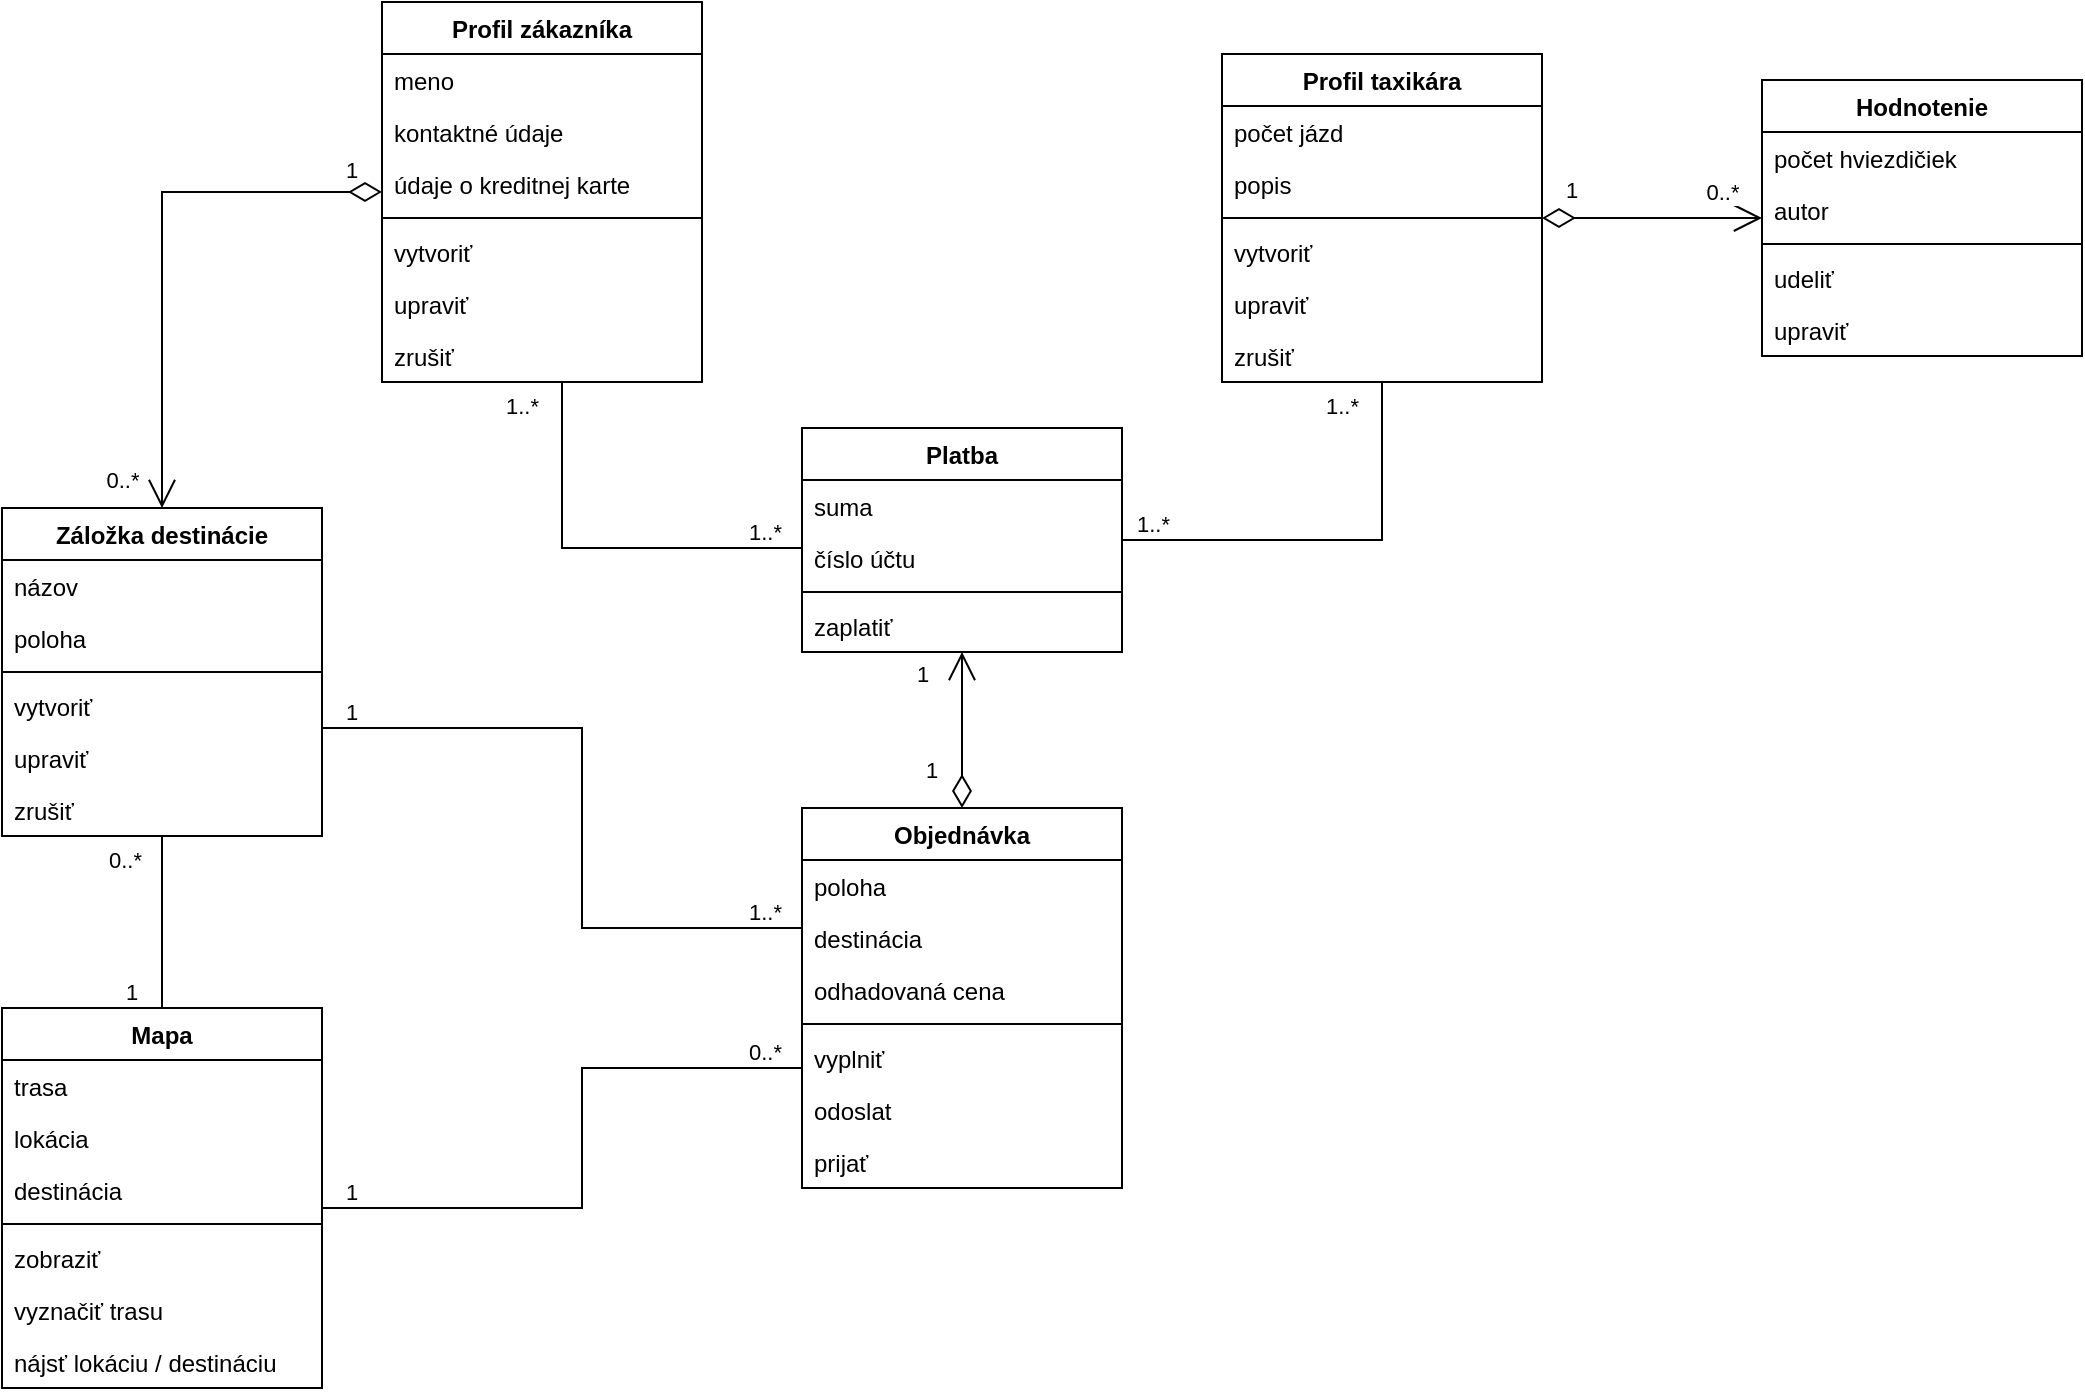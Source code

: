 <mxfile version="17.1.5" type="github">
  <diagram id="mN1ouyrNTuctR9NaxwXK" name="Page-1">
    <mxGraphModel dx="3988" dy="2320" grid="1" gridSize="10" guides="1" tooltips="1" connect="1" arrows="1" fold="1" page="1" pageScale="1" pageWidth="827" pageHeight="1169" math="0" shadow="0">
      <root>
        <mxCell id="0" />
        <mxCell id="1" parent="0" />
        <mxCell id="VDZjWGTv7sK5HXdo6hYH-1" value="Objednávka" style="swimlane;fontStyle=1;align=center;verticalAlign=top;childLayout=stackLayout;horizontal=1;startSize=26;horizontalStack=0;resizeParent=1;resizeParentMax=0;resizeLast=0;collapsible=1;marginBottom=0;" parent="1" vertex="1">
          <mxGeometry x="750" y="603" width="160" height="190" as="geometry" />
        </mxCell>
        <mxCell id="VDZjWGTv7sK5HXdo6hYH-2" value="poloha" style="text;strokeColor=none;fillColor=none;align=left;verticalAlign=top;spacingLeft=4;spacingRight=4;overflow=hidden;rotatable=0;points=[[0,0.5],[1,0.5]];portConstraint=eastwest;" parent="VDZjWGTv7sK5HXdo6hYH-1" vertex="1">
          <mxGeometry y="26" width="160" height="26" as="geometry" />
        </mxCell>
        <mxCell id="VDZjWGTv7sK5HXdo6hYH-36" value="destinácia" style="text;strokeColor=none;fillColor=none;align=left;verticalAlign=top;spacingLeft=4;spacingRight=4;overflow=hidden;rotatable=0;points=[[0,0.5],[1,0.5]];portConstraint=eastwest;" parent="VDZjWGTv7sK5HXdo6hYH-1" vertex="1">
          <mxGeometry y="52" width="160" height="26" as="geometry" />
        </mxCell>
        <mxCell id="o1BVJ0uTKJW_cMdWR_Qv-1" value="odhadovaná cena" style="text;strokeColor=none;fillColor=none;align=left;verticalAlign=top;spacingLeft=4;spacingRight=4;overflow=hidden;rotatable=0;points=[[0,0.5],[1,0.5]];portConstraint=eastwest;" parent="VDZjWGTv7sK5HXdo6hYH-1" vertex="1">
          <mxGeometry y="78" width="160" height="26" as="geometry" />
        </mxCell>
        <mxCell id="VDZjWGTv7sK5HXdo6hYH-3" value="" style="line;strokeWidth=1;fillColor=none;align=left;verticalAlign=middle;spacingTop=-1;spacingLeft=3;spacingRight=3;rotatable=0;labelPosition=right;points=[];portConstraint=eastwest;" parent="VDZjWGTv7sK5HXdo6hYH-1" vertex="1">
          <mxGeometry y="104" width="160" height="8" as="geometry" />
        </mxCell>
        <mxCell id="VDZjWGTv7sK5HXdo6hYH-4" value="vyplniť" style="text;strokeColor=none;fillColor=none;align=left;verticalAlign=top;spacingLeft=4;spacingRight=4;overflow=hidden;rotatable=0;points=[[0,0.5],[1,0.5]];portConstraint=eastwest;" parent="VDZjWGTv7sK5HXdo6hYH-1" vertex="1">
          <mxGeometry y="112" width="160" height="26" as="geometry" />
        </mxCell>
        <mxCell id="VDZjWGTv7sK5HXdo6hYH-37" value="odoslat" style="text;strokeColor=none;fillColor=none;align=left;verticalAlign=top;spacingLeft=4;spacingRight=4;overflow=hidden;rotatable=0;points=[[0,0.5],[1,0.5]];portConstraint=eastwest;" parent="VDZjWGTv7sK5HXdo6hYH-1" vertex="1">
          <mxGeometry y="138" width="160" height="26" as="geometry" />
        </mxCell>
        <mxCell id="VDZjWGTv7sK5HXdo6hYH-38" value="prijať" style="text;strokeColor=none;fillColor=none;align=left;verticalAlign=top;spacingLeft=4;spacingRight=4;overflow=hidden;rotatable=0;points=[[0,0.5],[1,0.5]];portConstraint=eastwest;" parent="VDZjWGTv7sK5HXdo6hYH-1" vertex="1">
          <mxGeometry y="164" width="160" height="26" as="geometry" />
        </mxCell>
        <mxCell id="VDZjWGTv7sK5HXdo6hYH-9" value="Hodnotenie" style="swimlane;fontStyle=1;align=center;verticalAlign=top;childLayout=stackLayout;horizontal=1;startSize=26;horizontalStack=0;resizeParent=1;resizeParentMax=0;resizeLast=0;collapsible=1;marginBottom=0;" parent="1" vertex="1">
          <mxGeometry x="1230" y="239" width="160" height="138" as="geometry" />
        </mxCell>
        <mxCell id="VDZjWGTv7sK5HXdo6hYH-10" value="počet hviezdičiek" style="text;strokeColor=none;fillColor=none;align=left;verticalAlign=top;spacingLeft=4;spacingRight=4;overflow=hidden;rotatable=0;points=[[0,0.5],[1,0.5]];portConstraint=eastwest;" parent="VDZjWGTv7sK5HXdo6hYH-9" vertex="1">
          <mxGeometry y="26" width="160" height="26" as="geometry" />
        </mxCell>
        <mxCell id="VDZjWGTv7sK5HXdo6hYH-47" value="autor" style="text;strokeColor=none;fillColor=none;align=left;verticalAlign=top;spacingLeft=4;spacingRight=4;overflow=hidden;rotatable=0;points=[[0,0.5],[1,0.5]];portConstraint=eastwest;" parent="VDZjWGTv7sK5HXdo6hYH-9" vertex="1">
          <mxGeometry y="52" width="160" height="26" as="geometry" />
        </mxCell>
        <mxCell id="VDZjWGTv7sK5HXdo6hYH-11" value="" style="line;strokeWidth=1;fillColor=none;align=left;verticalAlign=middle;spacingTop=-1;spacingLeft=3;spacingRight=3;rotatable=0;labelPosition=right;points=[];portConstraint=eastwest;" parent="VDZjWGTv7sK5HXdo6hYH-9" vertex="1">
          <mxGeometry y="78" width="160" height="8" as="geometry" />
        </mxCell>
        <mxCell id="VDZjWGTv7sK5HXdo6hYH-12" value="udeliť" style="text;strokeColor=none;fillColor=none;align=left;verticalAlign=top;spacingLeft=4;spacingRight=4;overflow=hidden;rotatable=0;points=[[0,0.5],[1,0.5]];portConstraint=eastwest;" parent="VDZjWGTv7sK5HXdo6hYH-9" vertex="1">
          <mxGeometry y="86" width="160" height="26" as="geometry" />
        </mxCell>
        <mxCell id="VDZjWGTv7sK5HXdo6hYH-51" value="upraviť" style="text;strokeColor=none;fillColor=none;align=left;verticalAlign=top;spacingLeft=4;spacingRight=4;overflow=hidden;rotatable=0;points=[[0,0.5],[1,0.5]];portConstraint=eastwest;" parent="VDZjWGTv7sK5HXdo6hYH-9" vertex="1">
          <mxGeometry y="112" width="160" height="26" as="geometry" />
        </mxCell>
        <mxCell id="VDZjWGTv7sK5HXdo6hYH-13" value="Profil taxikára" style="swimlane;fontStyle=1;align=center;verticalAlign=top;childLayout=stackLayout;horizontal=1;startSize=26;horizontalStack=0;resizeParent=1;resizeParentMax=0;resizeLast=0;collapsible=1;marginBottom=0;" parent="1" vertex="1">
          <mxGeometry x="960" y="226" width="160" height="164" as="geometry" />
        </mxCell>
        <mxCell id="VDZjWGTv7sK5HXdo6hYH-14" value="počet jázd" style="text;strokeColor=none;fillColor=none;align=left;verticalAlign=top;spacingLeft=4;spacingRight=4;overflow=hidden;rotatable=0;points=[[0,0.5],[1,0.5]];portConstraint=eastwest;" parent="VDZjWGTv7sK5HXdo6hYH-13" vertex="1">
          <mxGeometry y="26" width="160" height="26" as="geometry" />
        </mxCell>
        <mxCell id="VDZjWGTv7sK5HXdo6hYH-43" value="popis" style="text;strokeColor=none;fillColor=none;align=left;verticalAlign=top;spacingLeft=4;spacingRight=4;overflow=hidden;rotatable=0;points=[[0,0.5],[1,0.5]];portConstraint=eastwest;" parent="VDZjWGTv7sK5HXdo6hYH-13" vertex="1">
          <mxGeometry y="52" width="160" height="26" as="geometry" />
        </mxCell>
        <mxCell id="VDZjWGTv7sK5HXdo6hYH-15" value="" style="line;strokeWidth=1;fillColor=none;align=left;verticalAlign=middle;spacingTop=-1;spacingLeft=3;spacingRight=3;rotatable=0;labelPosition=right;points=[];portConstraint=eastwest;" parent="VDZjWGTv7sK5HXdo6hYH-13" vertex="1">
          <mxGeometry y="78" width="160" height="8" as="geometry" />
        </mxCell>
        <mxCell id="VDZjWGTv7sK5HXdo6hYH-16" value="vytvoriť" style="text;strokeColor=none;fillColor=none;align=left;verticalAlign=top;spacingLeft=4;spacingRight=4;overflow=hidden;rotatable=0;points=[[0,0.5],[1,0.5]];portConstraint=eastwest;" parent="VDZjWGTv7sK5HXdo6hYH-13" vertex="1">
          <mxGeometry y="86" width="160" height="26" as="geometry" />
        </mxCell>
        <mxCell id="VDZjWGTv7sK5HXdo6hYH-49" value="upraviť" style="text;strokeColor=none;fillColor=none;align=left;verticalAlign=top;spacingLeft=4;spacingRight=4;overflow=hidden;rotatable=0;points=[[0,0.5],[1,0.5]];portConstraint=eastwest;" parent="VDZjWGTv7sK5HXdo6hYH-13" vertex="1">
          <mxGeometry y="112" width="160" height="26" as="geometry" />
        </mxCell>
        <mxCell id="VDZjWGTv7sK5HXdo6hYH-50" value="zrušiť" style="text;strokeColor=none;fillColor=none;align=left;verticalAlign=top;spacingLeft=4;spacingRight=4;overflow=hidden;rotatable=0;points=[[0,0.5],[1,0.5]];portConstraint=eastwest;" parent="VDZjWGTv7sK5HXdo6hYH-13" vertex="1">
          <mxGeometry y="138" width="160" height="26" as="geometry" />
        </mxCell>
        <mxCell id="VDZjWGTv7sK5HXdo6hYH-52" value="Platba" style="swimlane;fontStyle=1;align=center;verticalAlign=top;childLayout=stackLayout;horizontal=1;startSize=26;horizontalStack=0;resizeParent=1;resizeParentMax=0;resizeLast=0;collapsible=1;marginBottom=0;" parent="1" vertex="1">
          <mxGeometry x="750" y="413" width="160" height="112" as="geometry" />
        </mxCell>
        <mxCell id="VDZjWGTv7sK5HXdo6hYH-58" value="suma" style="text;strokeColor=none;fillColor=none;align=left;verticalAlign=top;spacingLeft=4;spacingRight=4;overflow=hidden;rotatable=0;points=[[0,0.5],[1,0.5]];portConstraint=eastwest;" parent="VDZjWGTv7sK5HXdo6hYH-52" vertex="1">
          <mxGeometry y="26" width="160" height="26" as="geometry" />
        </mxCell>
        <mxCell id="VDZjWGTv7sK5HXdo6hYH-53" value="číslo účtu" style="text;strokeColor=none;fillColor=none;align=left;verticalAlign=top;spacingLeft=4;spacingRight=4;overflow=hidden;rotatable=0;points=[[0,0.5],[1,0.5]];portConstraint=eastwest;" parent="VDZjWGTv7sK5HXdo6hYH-52" vertex="1">
          <mxGeometry y="52" width="160" height="26" as="geometry" />
        </mxCell>
        <mxCell id="VDZjWGTv7sK5HXdo6hYH-54" value="" style="line;strokeWidth=1;fillColor=none;align=left;verticalAlign=middle;spacingTop=-1;spacingLeft=3;spacingRight=3;rotatable=0;labelPosition=right;points=[];portConstraint=eastwest;" parent="VDZjWGTv7sK5HXdo6hYH-52" vertex="1">
          <mxGeometry y="78" width="160" height="8" as="geometry" />
        </mxCell>
        <mxCell id="VDZjWGTv7sK5HXdo6hYH-55" value="zaplatiť" style="text;strokeColor=none;fillColor=none;align=left;verticalAlign=top;spacingLeft=4;spacingRight=4;overflow=hidden;rotatable=0;points=[[0,0.5],[1,0.5]];portConstraint=eastwest;" parent="VDZjWGTv7sK5HXdo6hYH-52" vertex="1">
          <mxGeometry y="86" width="160" height="26" as="geometry" />
        </mxCell>
        <mxCell id="jdFO0gg6krLH-1RtM8wd-1" value="Profil zákazníka" style="swimlane;fontStyle=1;align=center;verticalAlign=top;childLayout=stackLayout;horizontal=1;startSize=26;horizontalStack=0;resizeParent=1;resizeParentMax=0;resizeLast=0;collapsible=1;marginBottom=0;" parent="1" vertex="1">
          <mxGeometry x="540" y="200" width="160" height="190" as="geometry" />
        </mxCell>
        <mxCell id="jdFO0gg6krLH-1RtM8wd-2" value="meno" style="text;strokeColor=none;fillColor=none;align=left;verticalAlign=top;spacingLeft=4;spacingRight=4;overflow=hidden;rotatable=0;points=[[0,0.5],[1,0.5]];portConstraint=eastwest;" parent="jdFO0gg6krLH-1RtM8wd-1" vertex="1">
          <mxGeometry y="26" width="160" height="26" as="geometry" />
        </mxCell>
        <mxCell id="C7E4gYj_CncNiSk5vlhF-28" value="kontaktné údaje" style="text;strokeColor=none;fillColor=none;align=left;verticalAlign=top;spacingLeft=4;spacingRight=4;overflow=hidden;rotatable=0;points=[[0,0.5],[1,0.5]];portConstraint=eastwest;" parent="jdFO0gg6krLH-1RtM8wd-1" vertex="1">
          <mxGeometry y="52" width="160" height="26" as="geometry" />
        </mxCell>
        <mxCell id="C7E4gYj_CncNiSk5vlhF-29" value="údaje o kreditnej karte" style="text;strokeColor=none;fillColor=none;align=left;verticalAlign=top;spacingLeft=4;spacingRight=4;overflow=hidden;rotatable=0;points=[[0,0.5],[1,0.5]];portConstraint=eastwest;" parent="jdFO0gg6krLH-1RtM8wd-1" vertex="1">
          <mxGeometry y="78" width="160" height="26" as="geometry" />
        </mxCell>
        <mxCell id="jdFO0gg6krLH-1RtM8wd-3" value="" style="line;strokeWidth=1;fillColor=none;align=left;verticalAlign=middle;spacingTop=-1;spacingLeft=3;spacingRight=3;rotatable=0;labelPosition=right;points=[];portConstraint=eastwest;" parent="jdFO0gg6krLH-1RtM8wd-1" vertex="1">
          <mxGeometry y="104" width="160" height="8" as="geometry" />
        </mxCell>
        <mxCell id="jdFO0gg6krLH-1RtM8wd-4" value="vytvoriť" style="text;strokeColor=none;fillColor=none;align=left;verticalAlign=top;spacingLeft=4;spacingRight=4;overflow=hidden;rotatable=0;points=[[0,0.5],[1,0.5]];portConstraint=eastwest;" parent="jdFO0gg6krLH-1RtM8wd-1" vertex="1">
          <mxGeometry y="112" width="160" height="26" as="geometry" />
        </mxCell>
        <mxCell id="C7E4gYj_CncNiSk5vlhF-30" value="upraviť" style="text;strokeColor=none;fillColor=none;align=left;verticalAlign=top;spacingLeft=4;spacingRight=4;overflow=hidden;rotatable=0;points=[[0,0.5],[1,0.5]];portConstraint=eastwest;" parent="jdFO0gg6krLH-1RtM8wd-1" vertex="1">
          <mxGeometry y="138" width="160" height="26" as="geometry" />
        </mxCell>
        <mxCell id="C7E4gYj_CncNiSk5vlhF-31" value="zrušiť" style="text;strokeColor=none;fillColor=none;align=left;verticalAlign=top;spacingLeft=4;spacingRight=4;overflow=hidden;rotatable=0;points=[[0,0.5],[1,0.5]];portConstraint=eastwest;" parent="jdFO0gg6krLH-1RtM8wd-1" vertex="1">
          <mxGeometry y="164" width="160" height="26" as="geometry" />
        </mxCell>
        <mxCell id="C7E4gYj_CncNiSk5vlhF-1" value="Mapa" style="swimlane;fontStyle=1;align=center;verticalAlign=top;childLayout=stackLayout;horizontal=1;startSize=26;horizontalStack=0;resizeParent=1;resizeParentMax=0;resizeLast=0;collapsible=1;marginBottom=0;" parent="1" vertex="1">
          <mxGeometry x="350" y="703" width="160" height="190" as="geometry" />
        </mxCell>
        <mxCell id="C7E4gYj_CncNiSk5vlhF-2" value="trasa" style="text;strokeColor=none;fillColor=none;align=left;verticalAlign=top;spacingLeft=4;spacingRight=4;overflow=hidden;rotatable=0;points=[[0,0.5],[1,0.5]];portConstraint=eastwest;" parent="C7E4gYj_CncNiSk5vlhF-1" vertex="1">
          <mxGeometry y="26" width="160" height="26" as="geometry" />
        </mxCell>
        <mxCell id="C7E4gYj_CncNiSk5vlhF-35" value="lokácia" style="text;strokeColor=none;fillColor=none;align=left;verticalAlign=top;spacingLeft=4;spacingRight=4;overflow=hidden;rotatable=0;points=[[0,0.5],[1,0.5]];portConstraint=eastwest;" parent="C7E4gYj_CncNiSk5vlhF-1" vertex="1">
          <mxGeometry y="52" width="160" height="26" as="geometry" />
        </mxCell>
        <mxCell id="C7E4gYj_CncNiSk5vlhF-36" value="destinácia" style="text;strokeColor=none;fillColor=none;align=left;verticalAlign=top;spacingLeft=4;spacingRight=4;overflow=hidden;rotatable=0;points=[[0,0.5],[1,0.5]];portConstraint=eastwest;" parent="C7E4gYj_CncNiSk5vlhF-1" vertex="1">
          <mxGeometry y="78" width="160" height="26" as="geometry" />
        </mxCell>
        <mxCell id="C7E4gYj_CncNiSk5vlhF-3" value="" style="line;strokeWidth=1;fillColor=none;align=left;verticalAlign=middle;spacingTop=-1;spacingLeft=3;spacingRight=3;rotatable=0;labelPosition=right;points=[];portConstraint=eastwest;" parent="C7E4gYj_CncNiSk5vlhF-1" vertex="1">
          <mxGeometry y="104" width="160" height="8" as="geometry" />
        </mxCell>
        <mxCell id="C7E4gYj_CncNiSk5vlhF-4" value="zobraziť" style="text;strokeColor=none;fillColor=none;align=left;verticalAlign=top;spacingLeft=4;spacingRight=4;overflow=hidden;rotatable=0;points=[[0,0.5],[1,0.5]];portConstraint=eastwest;" parent="C7E4gYj_CncNiSk5vlhF-1" vertex="1">
          <mxGeometry y="112" width="160" height="26" as="geometry" />
        </mxCell>
        <mxCell id="C7E4gYj_CncNiSk5vlhF-37" value="vyznačiť trasu" style="text;strokeColor=none;fillColor=none;align=left;verticalAlign=top;spacingLeft=4;spacingRight=4;overflow=hidden;rotatable=0;points=[[0,0.5],[1,0.5]];portConstraint=eastwest;" parent="C7E4gYj_CncNiSk5vlhF-1" vertex="1">
          <mxGeometry y="138" width="160" height="26" as="geometry" />
        </mxCell>
        <mxCell id="C7E4gYj_CncNiSk5vlhF-38" value="nájsť lokáciu / destináciu" style="text;strokeColor=none;fillColor=none;align=left;verticalAlign=top;spacingLeft=4;spacingRight=4;overflow=hidden;rotatable=0;points=[[0,0.5],[1,0.5]];portConstraint=eastwest;" parent="C7E4gYj_CncNiSk5vlhF-1" vertex="1">
          <mxGeometry y="164" width="160" height="26" as="geometry" />
        </mxCell>
        <mxCell id="C7E4gYj_CncNiSk5vlhF-5" value="Záložka destinácie" style="swimlane;fontStyle=1;align=center;verticalAlign=top;childLayout=stackLayout;horizontal=1;startSize=26;horizontalStack=0;resizeParent=1;resizeParentMax=0;resizeLast=0;collapsible=1;marginBottom=0;" parent="1" vertex="1">
          <mxGeometry x="350" y="453" width="160" height="164" as="geometry" />
        </mxCell>
        <mxCell id="C7E4gYj_CncNiSk5vlhF-6" value="názov" style="text;strokeColor=none;fillColor=none;align=left;verticalAlign=top;spacingLeft=4;spacingRight=4;overflow=hidden;rotatable=0;points=[[0,0.5],[1,0.5]];portConstraint=eastwest;" parent="C7E4gYj_CncNiSk5vlhF-5" vertex="1">
          <mxGeometry y="26" width="160" height="26" as="geometry" />
        </mxCell>
        <mxCell id="C7E4gYj_CncNiSk5vlhF-32" value="poloha" style="text;strokeColor=none;fillColor=none;align=left;verticalAlign=top;spacingLeft=4;spacingRight=4;overflow=hidden;rotatable=0;points=[[0,0.5],[1,0.5]];portConstraint=eastwest;" parent="C7E4gYj_CncNiSk5vlhF-5" vertex="1">
          <mxGeometry y="52" width="160" height="26" as="geometry" />
        </mxCell>
        <mxCell id="C7E4gYj_CncNiSk5vlhF-7" value="" style="line;strokeWidth=1;fillColor=none;align=left;verticalAlign=middle;spacingTop=-1;spacingLeft=3;spacingRight=3;rotatable=0;labelPosition=right;points=[];portConstraint=eastwest;" parent="C7E4gYj_CncNiSk5vlhF-5" vertex="1">
          <mxGeometry y="78" width="160" height="8" as="geometry" />
        </mxCell>
        <mxCell id="C7E4gYj_CncNiSk5vlhF-8" value="vytvoriť" style="text;strokeColor=none;fillColor=none;align=left;verticalAlign=top;spacingLeft=4;spacingRight=4;overflow=hidden;rotatable=0;points=[[0,0.5],[1,0.5]];portConstraint=eastwest;" parent="C7E4gYj_CncNiSk5vlhF-5" vertex="1">
          <mxGeometry y="86" width="160" height="26" as="geometry" />
        </mxCell>
        <mxCell id="C7E4gYj_CncNiSk5vlhF-33" value="upraviť" style="text;strokeColor=none;fillColor=none;align=left;verticalAlign=top;spacingLeft=4;spacingRight=4;overflow=hidden;rotatable=0;points=[[0,0.5],[1,0.5]];portConstraint=eastwest;" parent="C7E4gYj_CncNiSk5vlhF-5" vertex="1">
          <mxGeometry y="112" width="160" height="26" as="geometry" />
        </mxCell>
        <mxCell id="C7E4gYj_CncNiSk5vlhF-34" value="zrušiť" style="text;strokeColor=none;fillColor=none;align=left;verticalAlign=top;spacingLeft=4;spacingRight=4;overflow=hidden;rotatable=0;points=[[0,0.5],[1,0.5]];portConstraint=eastwest;" parent="C7E4gYj_CncNiSk5vlhF-5" vertex="1">
          <mxGeometry y="138" width="160" height="26" as="geometry" />
        </mxCell>
        <mxCell id="C7E4gYj_CncNiSk5vlhF-9" value="1" style="endArrow=open;html=1;endSize=12;startArrow=diamondThin;startSize=14;startFill=0;edgeStyle=orthogonalEdgeStyle;align=left;verticalAlign=bottom;rounded=0;" parent="1" source="VDZjWGTv7sK5HXdo6hYH-13" target="VDZjWGTv7sK5HXdo6hYH-9" edge="1">
          <mxGeometry x="-0.818" y="5" relative="1" as="geometry">
            <mxPoint x="620" y="603" as="sourcePoint" />
            <mxPoint x="780" y="603" as="targetPoint" />
            <Array as="points" />
            <mxPoint as="offset" />
          </mxGeometry>
        </mxCell>
        <mxCell id="C7E4gYj_CncNiSk5vlhF-41" value="0..*" style="edgeLabel;html=1;align=center;verticalAlign=middle;resizable=0;points=[];" parent="C7E4gYj_CncNiSk5vlhF-9" vertex="1" connectable="0">
          <mxGeometry x="0.634" y="1" relative="1" as="geometry">
            <mxPoint y="-12" as="offset" />
          </mxGeometry>
        </mxCell>
        <mxCell id="C7E4gYj_CncNiSk5vlhF-10" value="" style="endArrow=none;html=1;edgeStyle=orthogonalEdgeStyle;rounded=0;" parent="1" source="C7E4gYj_CncNiSk5vlhF-5" target="VDZjWGTv7sK5HXdo6hYH-1" edge="1">
          <mxGeometry relative="1" as="geometry">
            <mxPoint x="850" y="613" as="sourcePoint" />
            <mxPoint x="1010" y="613" as="targetPoint" />
            <Array as="points">
              <mxPoint x="640" y="563" />
              <mxPoint x="640" y="663" />
            </Array>
          </mxGeometry>
        </mxCell>
        <mxCell id="C7E4gYj_CncNiSk5vlhF-11" value="1" style="edgeLabel;resizable=0;html=1;align=left;verticalAlign=bottom;" parent="C7E4gYj_CncNiSk5vlhF-10" connectable="0" vertex="1">
          <mxGeometry x="-1" relative="1" as="geometry">
            <mxPoint x="10" as="offset" />
          </mxGeometry>
        </mxCell>
        <mxCell id="C7E4gYj_CncNiSk5vlhF-12" value="1..*" style="edgeLabel;resizable=0;html=1;align=right;verticalAlign=bottom;" parent="C7E4gYj_CncNiSk5vlhF-10" connectable="0" vertex="1">
          <mxGeometry x="1" relative="1" as="geometry">
            <mxPoint x="-10" as="offset" />
          </mxGeometry>
        </mxCell>
        <mxCell id="C7E4gYj_CncNiSk5vlhF-13" value="" style="endArrow=none;html=1;edgeStyle=orthogonalEdgeStyle;rounded=0;" parent="1" source="C7E4gYj_CncNiSk5vlhF-1" target="C7E4gYj_CncNiSk5vlhF-5" edge="1">
          <mxGeometry relative="1" as="geometry">
            <mxPoint x="850" y="613" as="sourcePoint" />
            <mxPoint x="1010" y="613" as="targetPoint" />
          </mxGeometry>
        </mxCell>
        <mxCell id="C7E4gYj_CncNiSk5vlhF-14" value="1" style="edgeLabel;resizable=0;html=1;align=left;verticalAlign=bottom;" parent="C7E4gYj_CncNiSk5vlhF-13" connectable="0" vertex="1">
          <mxGeometry x="-1" relative="1" as="geometry">
            <mxPoint x="-20" as="offset" />
          </mxGeometry>
        </mxCell>
        <mxCell id="C7E4gYj_CncNiSk5vlhF-15" value="0..*" style="edgeLabel;resizable=0;html=1;align=right;verticalAlign=bottom;" parent="C7E4gYj_CncNiSk5vlhF-13" connectable="0" vertex="1">
          <mxGeometry x="1" relative="1" as="geometry">
            <mxPoint x="-10" y="20" as="offset" />
          </mxGeometry>
        </mxCell>
        <mxCell id="C7E4gYj_CncNiSk5vlhF-16" value="" style="endArrow=none;html=1;edgeStyle=orthogonalEdgeStyle;rounded=0;" parent="1" source="C7E4gYj_CncNiSk5vlhF-1" target="VDZjWGTv7sK5HXdo6hYH-1" edge="1">
          <mxGeometry relative="1" as="geometry">
            <mxPoint x="850" y="613" as="sourcePoint" />
            <mxPoint x="1010" y="613" as="targetPoint" />
            <Array as="points">
              <mxPoint x="640" y="803" />
              <mxPoint x="640" y="733" />
            </Array>
          </mxGeometry>
        </mxCell>
        <mxCell id="C7E4gYj_CncNiSk5vlhF-17" value="1" style="edgeLabel;resizable=0;html=1;align=left;verticalAlign=bottom;" parent="C7E4gYj_CncNiSk5vlhF-16" connectable="0" vertex="1">
          <mxGeometry x="-1" relative="1" as="geometry">
            <mxPoint x="10" as="offset" />
          </mxGeometry>
        </mxCell>
        <mxCell id="C7E4gYj_CncNiSk5vlhF-18" value="0..*" style="edgeLabel;resizable=0;html=1;align=right;verticalAlign=bottom;" parent="C7E4gYj_CncNiSk5vlhF-16" connectable="0" vertex="1">
          <mxGeometry x="1" relative="1" as="geometry">
            <mxPoint x="-10" as="offset" />
          </mxGeometry>
        </mxCell>
        <mxCell id="C7E4gYj_CncNiSk5vlhF-19" value="" style="endArrow=none;html=1;edgeStyle=orthogonalEdgeStyle;rounded=0;" parent="1" source="VDZjWGTv7sK5HXdo6hYH-13" target="VDZjWGTv7sK5HXdo6hYH-52" edge="1">
          <mxGeometry relative="1" as="geometry">
            <mxPoint x="620" y="603" as="sourcePoint" />
            <mxPoint x="780" y="603" as="targetPoint" />
            <Array as="points">
              <mxPoint x="1040" y="469" />
            </Array>
          </mxGeometry>
        </mxCell>
        <mxCell id="C7E4gYj_CncNiSk5vlhF-20" value="1..*" style="edgeLabel;resizable=0;html=1;align=left;verticalAlign=bottom;" parent="C7E4gYj_CncNiSk5vlhF-19" connectable="0" vertex="1">
          <mxGeometry x="-1" relative="1" as="geometry">
            <mxPoint x="-30" y="20" as="offset" />
          </mxGeometry>
        </mxCell>
        <mxCell id="C7E4gYj_CncNiSk5vlhF-21" value="1..*" style="edgeLabel;resizable=0;html=1;align=right;verticalAlign=bottom;" parent="C7E4gYj_CncNiSk5vlhF-19" connectable="0" vertex="1">
          <mxGeometry x="1" relative="1" as="geometry">
            <mxPoint x="24" as="offset" />
          </mxGeometry>
        </mxCell>
        <mxCell id="C7E4gYj_CncNiSk5vlhF-22" value="" style="endArrow=none;html=1;edgeStyle=orthogonalEdgeStyle;rounded=0;" parent="1" source="jdFO0gg6krLH-1RtM8wd-1" target="VDZjWGTv7sK5HXdo6hYH-52" edge="1">
          <mxGeometry relative="1" as="geometry">
            <mxPoint x="620" y="603" as="sourcePoint" />
            <mxPoint x="960" y="453" as="targetPoint" />
            <Array as="points">
              <mxPoint x="630" y="473" />
            </Array>
          </mxGeometry>
        </mxCell>
        <mxCell id="C7E4gYj_CncNiSk5vlhF-23" value="1..*" style="edgeLabel;resizable=0;html=1;align=left;verticalAlign=bottom;" parent="C7E4gYj_CncNiSk5vlhF-22" connectable="0" vertex="1">
          <mxGeometry x="-1" relative="1" as="geometry">
            <mxPoint x="-30" y="20" as="offset" />
          </mxGeometry>
        </mxCell>
        <mxCell id="C7E4gYj_CncNiSk5vlhF-24" value="1..*" style="edgeLabel;resizable=0;html=1;align=right;verticalAlign=bottom;" parent="C7E4gYj_CncNiSk5vlhF-22" connectable="0" vertex="1">
          <mxGeometry x="1" relative="1" as="geometry">
            <mxPoint x="-10" as="offset" />
          </mxGeometry>
        </mxCell>
        <mxCell id="C7E4gYj_CncNiSk5vlhF-39" value="1" style="endArrow=open;html=1;endSize=12;startArrow=diamondThin;startSize=14;startFill=0;edgeStyle=orthogonalEdgeStyle;align=left;verticalAlign=bottom;rounded=0;" parent="1" source="VDZjWGTv7sK5HXdo6hYH-1" target="VDZjWGTv7sK5HXdo6hYH-52" edge="1">
          <mxGeometry x="-0.744" y="20" relative="1" as="geometry">
            <mxPoint x="860" y="603" as="sourcePoint" />
            <mxPoint x="1020" y="603" as="targetPoint" />
            <mxPoint as="offset" />
          </mxGeometry>
        </mxCell>
        <mxCell id="C7E4gYj_CncNiSk5vlhF-40" value="1" style="edgeLabel;html=1;align=center;verticalAlign=middle;resizable=0;points=[];" parent="C7E4gYj_CncNiSk5vlhF-39" vertex="1" connectable="0">
          <mxGeometry x="0.751" y="-2" relative="1" as="geometry">
            <mxPoint x="-22" y="1" as="offset" />
          </mxGeometry>
        </mxCell>
        <mxCell id="C7E4gYj_CncNiSk5vlhF-42" value="1" style="endArrow=open;html=1;endSize=12;startArrow=diamondThin;startSize=14;startFill=0;edgeStyle=orthogonalEdgeStyle;align=left;verticalAlign=bottom;rounded=0;" parent="1" source="jdFO0gg6krLH-1RtM8wd-1" target="C7E4gYj_CncNiSk5vlhF-5" edge="1">
          <mxGeometry x="-0.851" y="-2" relative="1" as="geometry">
            <mxPoint x="710" y="383" as="sourcePoint" />
            <mxPoint x="870" y="383" as="targetPoint" />
            <mxPoint as="offset" />
          </mxGeometry>
        </mxCell>
        <mxCell id="C7E4gYj_CncNiSk5vlhF-43" value="0..*" style="edgeLabel;html=1;align=center;verticalAlign=middle;resizable=0;points=[];" parent="C7E4gYj_CncNiSk5vlhF-42" vertex="1" connectable="0">
          <mxGeometry x="0.791" relative="1" as="geometry">
            <mxPoint x="-20" y="14" as="offset" />
          </mxGeometry>
        </mxCell>
      </root>
    </mxGraphModel>
  </diagram>
</mxfile>
